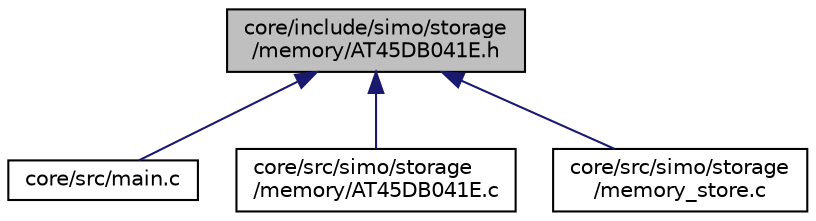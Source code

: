 digraph "core/include/simo/storage/memory/AT45DB041E.h"
{
 // LATEX_PDF_SIZE
  edge [fontname="Helvetica",fontsize="10",labelfontname="Helvetica",labelfontsize="10"];
  node [fontname="Helvetica",fontsize="10",shape=record];
  Node1 [label="core/include/simo/storage\l/memory/AT45DB041E.h",height=0.2,width=0.4,color="black", fillcolor="grey75", style="filled", fontcolor="black",tooltip="Driver para manejar la memoria flash AT45DB041E. No usar de manera directa en aplicacion."];
  Node1 -> Node2 [dir="back",color="midnightblue",fontsize="10",style="solid",fontname="Helvetica"];
  Node2 [label="core/src/main.c",height=0.2,width=0.4,color="black", fillcolor="white", style="filled",URL="$main_8c.html",tooltip=" "];
  Node1 -> Node3 [dir="back",color="midnightblue",fontsize="10",style="solid",fontname="Helvetica"];
  Node3 [label="core/src/simo/storage\l/memory/AT45DB041E.c",height=0.2,width=0.4,color="black", fillcolor="white", style="filled",URL="$_a_t45_d_b041_e_8c.html",tooltip=" "];
  Node1 -> Node4 [dir="back",color="midnightblue",fontsize="10",style="solid",fontname="Helvetica"];
  Node4 [label="core/src/simo/storage\l/memory_store.c",height=0.2,width=0.4,color="black", fillcolor="white", style="filled",URL="$memory__store_8c.html",tooltip=" "];
}
